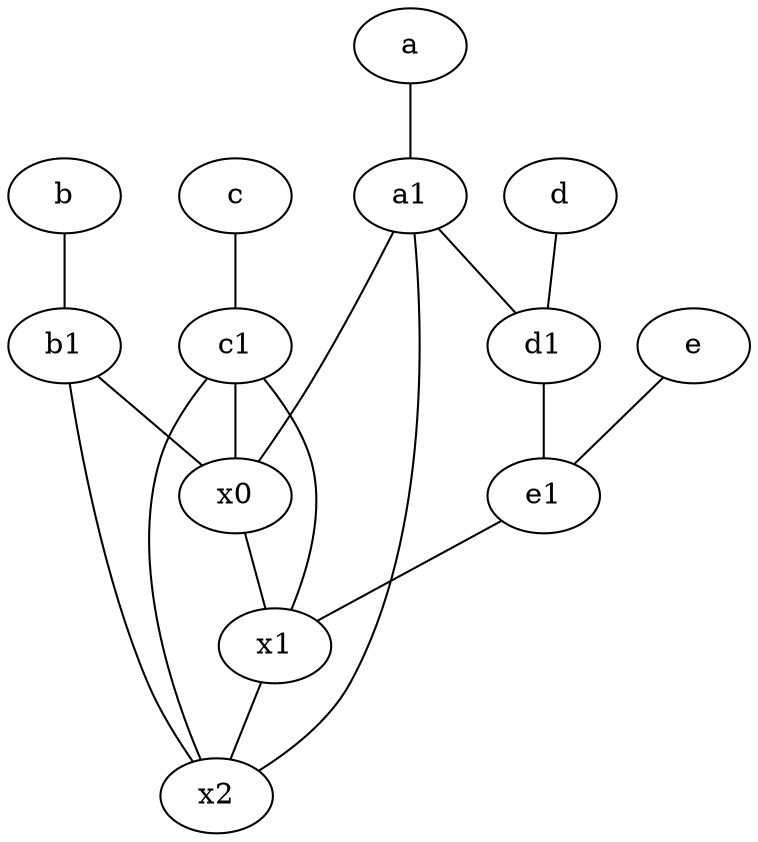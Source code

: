 graph {
	node [labelfontsize=50]
	b [labelfontsize=50 pos="10,4!"]
	b1 [labelfontsize=50 pos="9,4!"]
	d1 [labelfontsize=50 pos="3,5!"]
	c [labelfontsize=50 pos="4.5,2!"]
	x2 [labelfontsize=50]
	c1 [labelfontsize=50 pos="4.5,3!"]
	e1 [labelfontsize=50 pos="7,7!"]
	a1 [labelfontsize=50 pos="8,3!"]
	x0 [labelfontsize=50]
	x1 [labelfontsize=50]
	a [labelfontsize=50 pos="8,2!"]
	e [labelfontsize=50 pos="7,9!"]
	d [labelfontsize=50 pos="2,5!"]
	e -- e1
	b1 -- x2
	b -- b1
	x0 -- x1
	a1 -- x2
	d -- d1
	a1 -- d1
	e1 -- x1
	c -- c1
	c1 -- x0
	c1 -- x2
	d1 -- e1
	x1 -- x2
	c1 -- x1
	a -- a1
	b1 -- x0
	a1 -- x0
}
